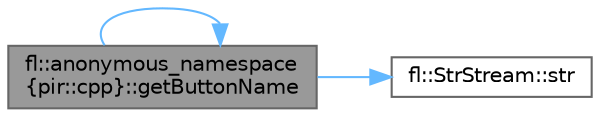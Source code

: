 digraph "fl::anonymous_namespace{pir::cpp}::getButtonName"
{
 // INTERACTIVE_SVG=YES
 // LATEX_PDF_SIZE
  bgcolor="transparent";
  edge [fontname=Helvetica,fontsize=10,labelfontname=Helvetica,labelfontsize=10];
  node [fontname=Helvetica,fontsize=10,shape=box,height=0.2,width=0.4];
  rankdir="LR";
  Node1 [id="Node000001",label="fl::anonymous_namespace\l\{pir::cpp\}::getButtonName",height=0.2,width=0.4,color="gray40", fillcolor="grey60", style="filled", fontcolor="black",tooltip=" "];
  Node1 -> Node1 [id="edge1_Node000001_Node000001",color="steelblue1",style="solid",tooltip=" "];
  Node1 -> Node2 [id="edge2_Node000001_Node000002",color="steelblue1",style="solid",tooltip=" "];
  Node2 [id="Node000002",label="fl::StrStream::str",height=0.2,width=0.4,color="grey40", fillcolor="white", style="filled",URL="$d4/dc6/classfl_1_1_str_stream_a7d3a31207341b3c08c26551d824861a4.html#a7d3a31207341b3c08c26551d824861a4",tooltip=" "];
}
